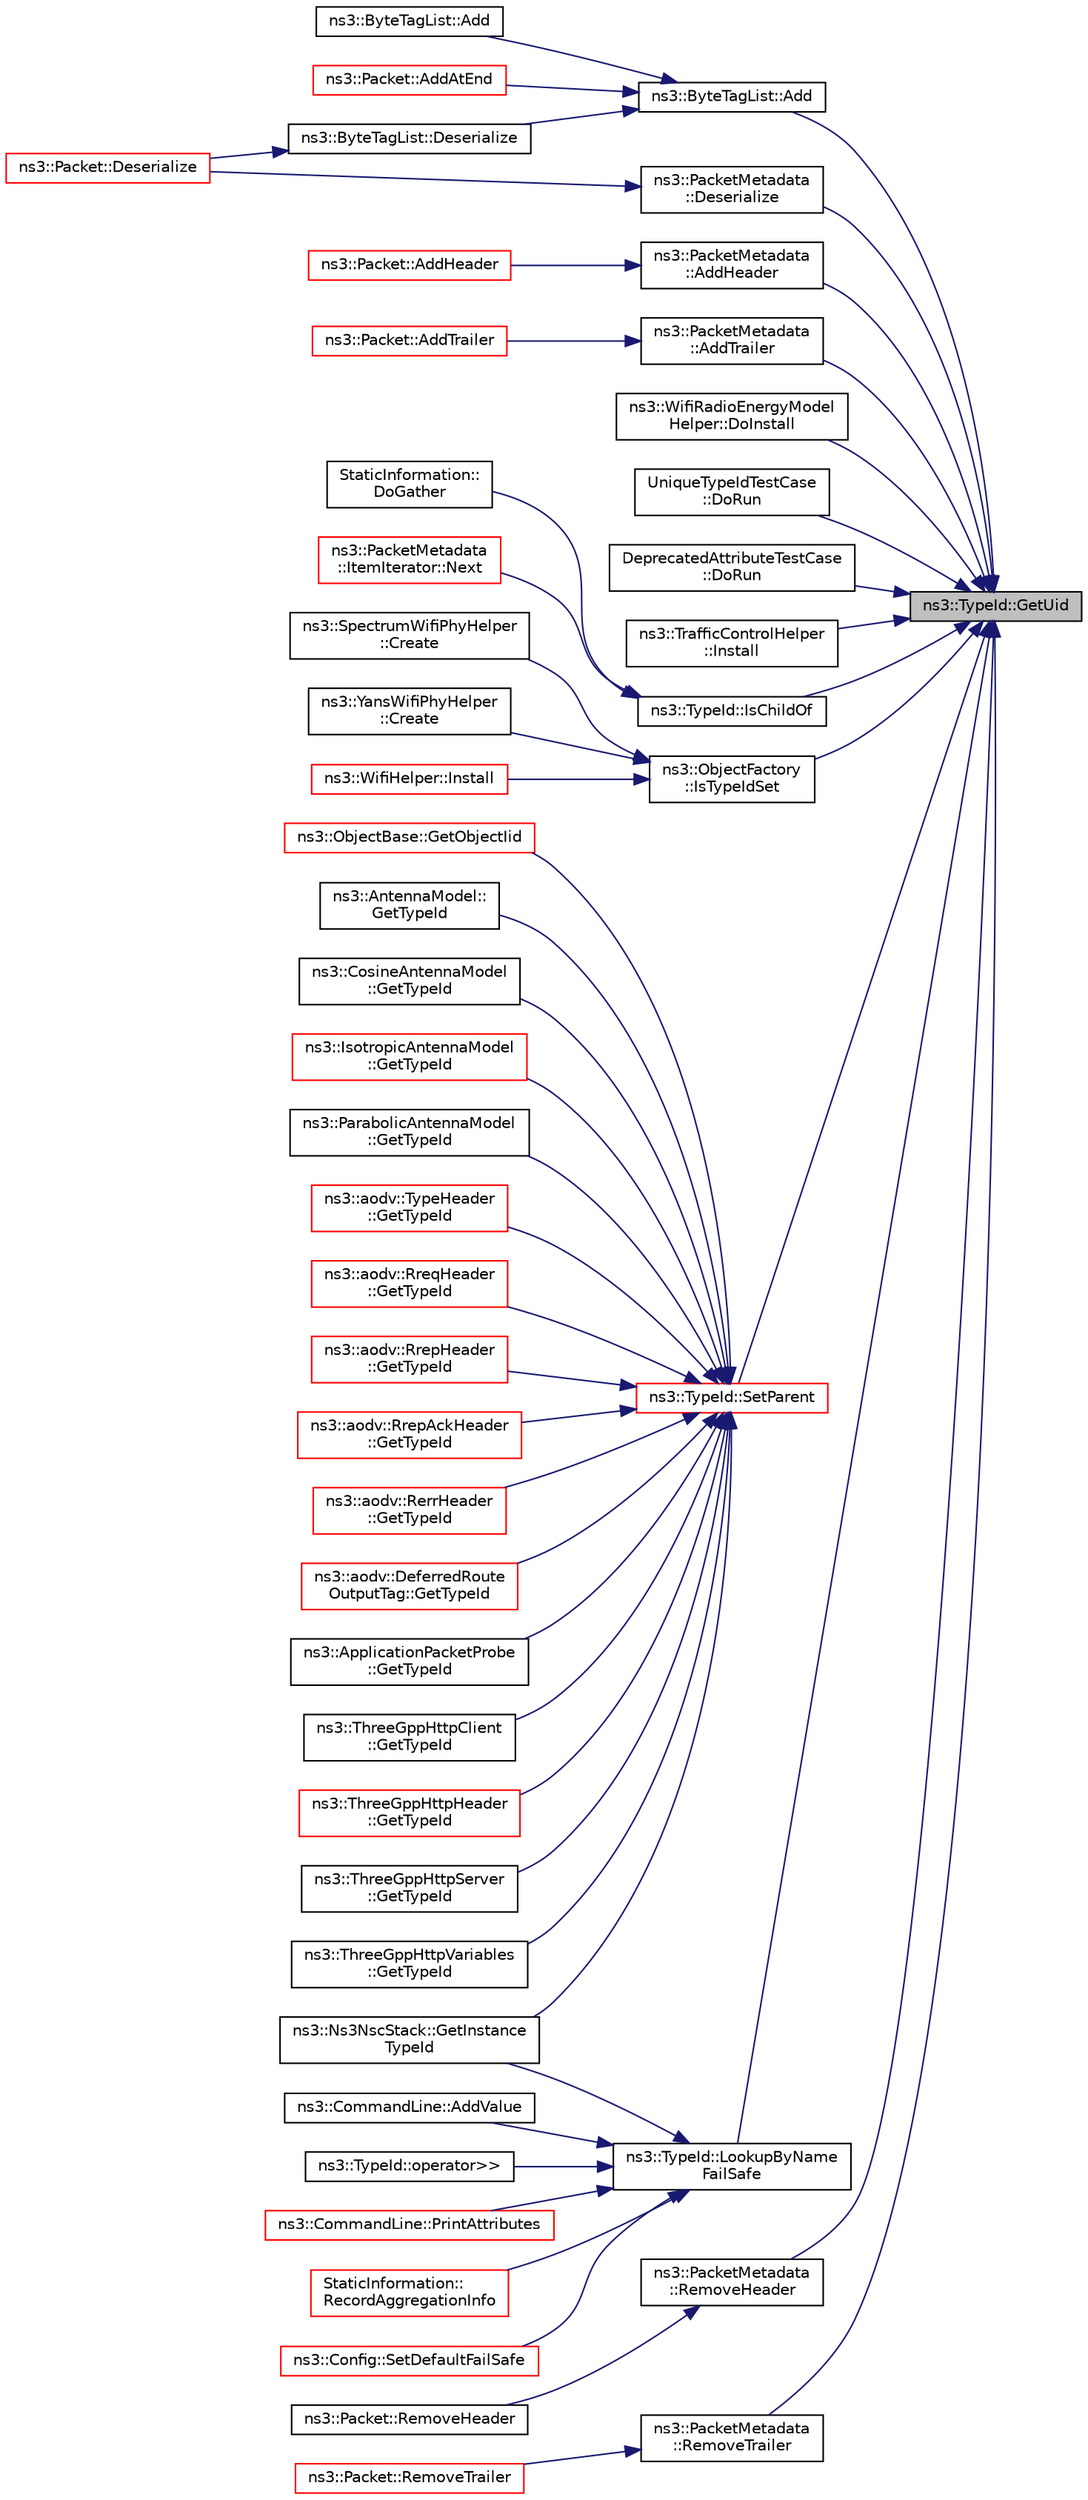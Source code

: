 digraph "ns3::TypeId::GetUid"
{
 // LATEX_PDF_SIZE
  edge [fontname="Helvetica",fontsize="10",labelfontname="Helvetica",labelfontsize="10"];
  node [fontname="Helvetica",fontsize="10",shape=record];
  rankdir="RL";
  Node1 [label="ns3::TypeId::GetUid",height=0.2,width=0.4,color="black", fillcolor="grey75", style="filled", fontcolor="black",tooltip="Get the internal id of this TypeId."];
  Node1 -> Node2 [dir="back",color="midnightblue",fontsize="10",style="solid",fontname="Helvetica"];
  Node2 [label="ns3::ByteTagList::Add",height=0.2,width=0.4,color="black", fillcolor="white", style="filled",URL="$classns3_1_1_byte_tag_list.html#ac970192e923afc561a304d17af4b8a52",tooltip=" "];
  Node2 -> Node3 [dir="back",color="midnightblue",fontsize="10",style="solid",fontname="Helvetica"];
  Node3 [label="ns3::ByteTagList::Add",height=0.2,width=0.4,color="black", fillcolor="white", style="filled",URL="$classns3_1_1_byte_tag_list.html#ae8852ea2777b455d7ec4f370c864d686",tooltip=" "];
  Node2 -> Node4 [dir="back",color="midnightblue",fontsize="10",style="solid",fontname="Helvetica"];
  Node4 [label="ns3::Packet::AddAtEnd",height=0.2,width=0.4,color="red", fillcolor="white", style="filled",URL="$classns3_1_1_packet.html#a14ec3d4250b425468764de58f5837b6b",tooltip="Concatenate the input packet at the end of the current packet."];
  Node2 -> Node121 [dir="back",color="midnightblue",fontsize="10",style="solid",fontname="Helvetica"];
  Node121 [label="ns3::ByteTagList::Deserialize",height=0.2,width=0.4,color="black", fillcolor="white", style="filled",URL="$classns3_1_1_byte_tag_list.html#a0c784d5101f1fc72eaca293a36b7e5d9",tooltip="Deserialize tag list from the provided buffer."];
  Node121 -> Node122 [dir="back",color="midnightblue",fontsize="10",style="solid",fontname="Helvetica"];
  Node122 [label="ns3::Packet::Deserialize",height=0.2,width=0.4,color="red", fillcolor="white", style="filled",URL="$classns3_1_1_packet.html#a196f5609e8b04efef405cab130612151",tooltip="Deserializes a packet."];
  Node1 -> Node124 [dir="back",color="midnightblue",fontsize="10",style="solid",fontname="Helvetica"];
  Node124 [label="ns3::PacketMetadata\l::AddHeader",height=0.2,width=0.4,color="black", fillcolor="white", style="filled",URL="$classns3_1_1_packet_metadata.html#abdce736c4c5f647242f0808c0d2f9249",tooltip="Add an header."];
  Node124 -> Node125 [dir="back",color="midnightblue",fontsize="10",style="solid",fontname="Helvetica"];
  Node125 [label="ns3::Packet::AddHeader",height=0.2,width=0.4,color="red", fillcolor="white", style="filled",URL="$classns3_1_1_packet.html#a465108c595a0bc592095cbcab1832ed8",tooltip="Add header to this packet."];
  Node1 -> Node702 [dir="back",color="midnightblue",fontsize="10",style="solid",fontname="Helvetica"];
  Node702 [label="ns3::PacketMetadata\l::AddTrailer",height=0.2,width=0.4,color="black", fillcolor="white", style="filled",URL="$classns3_1_1_packet_metadata.html#afd698b5f0ce0e9f498fff8a6915837c5",tooltip="Add a trailer."];
  Node702 -> Node703 [dir="back",color="midnightblue",fontsize="10",style="solid",fontname="Helvetica"];
  Node703 [label="ns3::Packet::AddTrailer",height=0.2,width=0.4,color="red", fillcolor="white", style="filled",URL="$classns3_1_1_packet.html#ae26b490c30ae5bc98be5181ec6e06db8",tooltip="Add trailer to this packet."];
  Node1 -> Node705 [dir="back",color="midnightblue",fontsize="10",style="solid",fontname="Helvetica"];
  Node705 [label="ns3::PacketMetadata\l::Deserialize",height=0.2,width=0.4,color="black", fillcolor="white", style="filled",URL="$classns3_1_1_packet_metadata.html#a88efb0a5ff0339b9430ded4e3452397d",tooltip="Deserialization from raw uint8_t*."];
  Node705 -> Node122 [dir="back",color="midnightblue",fontsize="10",style="solid",fontname="Helvetica"];
  Node1 -> Node706 [dir="back",color="midnightblue",fontsize="10",style="solid",fontname="Helvetica"];
  Node706 [label="ns3::WifiRadioEnergyModel\lHelper::DoInstall",height=0.2,width=0.4,color="black", fillcolor="white", style="filled",URL="$classns3_1_1_wifi_radio_energy_model_helper.html#ab3d00ebcc43b4caacd9ca8e2565b8421",tooltip=" "];
  Node1 -> Node707 [dir="back",color="midnightblue",fontsize="10",style="solid",fontname="Helvetica"];
  Node707 [label="UniqueTypeIdTestCase\l::DoRun",height=0.2,width=0.4,color="black", fillcolor="white", style="filled",URL="$class_unique_type_id_test_case.html#aaaf0de0c7f78d4143b4e205828cc9726",tooltip="Implementation to actually run this TestCase."];
  Node1 -> Node708 [dir="back",color="midnightblue",fontsize="10",style="solid",fontname="Helvetica"];
  Node708 [label="DeprecatedAttributeTestCase\l::DoRun",height=0.2,width=0.4,color="black", fillcolor="white", style="filled",URL="$class_deprecated_attribute_test_case.html#a082dd0381220ff75bd0ef8e7708869e4",tooltip="Implementation to actually run this TestCase."];
  Node1 -> Node709 [dir="back",color="midnightblue",fontsize="10",style="solid",fontname="Helvetica"];
  Node709 [label="ns3::TrafficControlHelper\l::Install",height=0.2,width=0.4,color="black", fillcolor="white", style="filled",URL="$classns3_1_1_traffic_control_helper.html#a49a5284afc08a97e343420a0d62a708c",tooltip=" "];
  Node1 -> Node710 [dir="back",color="midnightblue",fontsize="10",style="solid",fontname="Helvetica"];
  Node710 [label="ns3::TypeId::IsChildOf",height=0.2,width=0.4,color="black", fillcolor="white", style="filled",URL="$classns3_1_1_type_id.html#a02b9c60d4ffef50415801ba7fd32a408",tooltip="Check if this TypeId is a child of another."];
  Node710 -> Node711 [dir="back",color="midnightblue",fontsize="10",style="solid",fontname="Helvetica"];
  Node711 [label="StaticInformation::\lDoGather",height=0.2,width=0.4,color="black", fillcolor="white", style="filled",URL="$class_static_information.html#a069effffe5ecd58b6cc7eeb86d4eed0e",tooltip="Gather attribute, configuration path information for tid."];
  Node710 -> Node712 [dir="back",color="midnightblue",fontsize="10",style="solid",fontname="Helvetica"];
  Node712 [label="ns3::PacketMetadata\l::ItemIterator::Next",height=0.2,width=0.4,color="red", fillcolor="white", style="filled",URL="$classns3_1_1_packet_metadata_1_1_item_iterator.html#a3d59a1673dca4338f41d3c788ccd3e10",tooltip="Retrieve the next metadata item."];
  Node1 -> Node737 [dir="back",color="midnightblue",fontsize="10",style="solid",fontname="Helvetica"];
  Node737 [label="ns3::ObjectFactory\l::IsTypeIdSet",height=0.2,width=0.4,color="black", fillcolor="white", style="filled",URL="$classns3_1_1_object_factory.html#a675237b7ff72f6d09ba95f766a4f30bd",tooltip="Check if the ObjectFactory has been configured with a TypeId."];
  Node737 -> Node738 [dir="back",color="midnightblue",fontsize="10",style="solid",fontname="Helvetica"];
  Node738 [label="ns3::SpectrumWifiPhyHelper\l::Create",height=0.2,width=0.4,color="black", fillcolor="white", style="filled",URL="$classns3_1_1_spectrum_wifi_phy_helper.html#afa1dc80c04fa37baa2b3b9b696b82fb5",tooltip=" "];
  Node737 -> Node739 [dir="back",color="midnightblue",fontsize="10",style="solid",fontname="Helvetica"];
  Node739 [label="ns3::YansWifiPhyHelper\l::Create",height=0.2,width=0.4,color="black", fillcolor="white", style="filled",URL="$classns3_1_1_yans_wifi_phy_helper.html#ab71a35fdc2bc9783b72e547da292921e",tooltip=" "];
  Node737 -> Node740 [dir="back",color="midnightblue",fontsize="10",style="solid",fontname="Helvetica"];
  Node740 [label="ns3::WifiHelper::Install",height=0.2,width=0.4,color="red", fillcolor="white", style="filled",URL="$classns3_1_1_wifi_helper.html#acf88c2d3f0721a1023794fb60502a9d6",tooltip=" "];
  Node1 -> Node745 [dir="back",color="midnightblue",fontsize="10",style="solid",fontname="Helvetica"];
  Node745 [label="ns3::TypeId::LookupByName\lFailSafe",height=0.2,width=0.4,color="black", fillcolor="white", style="filled",URL="$classns3_1_1_type_id.html#acceab1f57bfe3c3af02130277d409f14",tooltip="Get a TypeId by name."];
  Node745 -> Node746 [dir="back",color="midnightblue",fontsize="10",style="solid",fontname="Helvetica"];
  Node746 [label="ns3::CommandLine::AddValue",height=0.2,width=0.4,color="black", fillcolor="white", style="filled",URL="$classns3_1_1_command_line.html#ad66977ccb2c042574cb1831b8c1ad18f",tooltip="Add a program argument as a shorthand for an Attribute."];
  Node745 -> Node747 [dir="back",color="midnightblue",fontsize="10",style="solid",fontname="Helvetica"];
  Node747 [label="ns3::Ns3NscStack::GetInstance\lTypeId",height=0.2,width=0.4,color="black", fillcolor="white", style="filled",URL="$classns3_1_1_ns3_nsc_stack.html#a30539dfb514195745465a3db164caf81",tooltip="Get the most derived TypeId for this Object."];
  Node745 -> Node748 [dir="back",color="midnightblue",fontsize="10",style="solid",fontname="Helvetica"];
  Node748 [label="ns3::TypeId::operator\>\>",height=0.2,width=0.4,color="black", fillcolor="white", style="filled",URL="$classns3_1_1_type_id.html#a27216ec2e66c9ba541a53fd4f2854cb7",tooltip="Input Streamer."];
  Node745 -> Node749 [dir="back",color="midnightblue",fontsize="10",style="solid",fontname="Helvetica"];
  Node749 [label="ns3::CommandLine::PrintAttributes",height=0.2,width=0.4,color="red", fillcolor="white", style="filled",URL="$classns3_1_1_command_line.html#acf37895d9990d95ccdba148ce3df5023",tooltip="Handler for --PrintAttributes: print the attributes for a given type."];
  Node745 -> Node753 [dir="back",color="midnightblue",fontsize="10",style="solid",fontname="Helvetica"];
  Node753 [label="StaticInformation::\lRecordAggregationInfo",height=0.2,width=0.4,color="red", fillcolor="white", style="filled",URL="$class_static_information.html#ad942a0f54b7729a0fcbfa12120d4a705",tooltip="Record the a -> b aggregation relation."];
  Node745 -> Node761 [dir="back",color="midnightblue",fontsize="10",style="solid",fontname="Helvetica"];
  Node761 [label="ns3::Config::SetDefaultFailSafe",height=0.2,width=0.4,color="red", fillcolor="white", style="filled",URL="$group__config.html#gaf35c9ecdf51c959f397e973f9335de54",tooltip=" "];
  Node1 -> Node883 [dir="back",color="midnightblue",fontsize="10",style="solid",fontname="Helvetica"];
  Node883 [label="ns3::PacketMetadata\l::RemoveHeader",height=0.2,width=0.4,color="black", fillcolor="white", style="filled",URL="$classns3_1_1_packet_metadata.html#afa8a589ec783d4998516d7f39f21242d",tooltip="Remove an header."];
  Node883 -> Node884 [dir="back",color="midnightblue",fontsize="10",style="solid",fontname="Helvetica"];
  Node884 [label="ns3::Packet::RemoveHeader",height=0.2,width=0.4,color="black", fillcolor="white", style="filled",URL="$classns3_1_1_packet.html#a575415d53459792269f7109ac8d92010",tooltip="Deserialize and remove the header from the internal buffer."];
  Node1 -> Node885 [dir="back",color="midnightblue",fontsize="10",style="solid",fontname="Helvetica"];
  Node885 [label="ns3::PacketMetadata\l::RemoveTrailer",height=0.2,width=0.4,color="black", fillcolor="white", style="filled",URL="$classns3_1_1_packet_metadata.html#a2eaa46d9f7c88a5aef121521b196753c",tooltip="Remove a trailer."];
  Node885 -> Node886 [dir="back",color="midnightblue",fontsize="10",style="solid",fontname="Helvetica"];
  Node886 [label="ns3::Packet::RemoveTrailer",height=0.2,width=0.4,color="red", fillcolor="white", style="filled",URL="$classns3_1_1_packet.html#a2155e042083e9a17ad3b33f9fecb4be4",tooltip="Remove a deserialized trailer from the internal buffer."];
  Node1 -> Node889 [dir="back",color="midnightblue",fontsize="10",style="solid",fontname="Helvetica"];
  Node889 [label="ns3::TypeId::SetParent",height=0.2,width=0.4,color="red", fillcolor="white", style="filled",URL="$classns3_1_1_type_id.html#abaaca67ab7d2471067e7c275df0f7309",tooltip="Set the parent TypeId."];
  Node889 -> Node747 [dir="back",color="midnightblue",fontsize="10",style="solid",fontname="Helvetica"];
  Node889 -> Node890 [dir="back",color="midnightblue",fontsize="10",style="solid",fontname="Helvetica"];
  Node890 [label="ns3::ObjectBase::GetObjectIid",height=0.2,width=0.4,color="red", fillcolor="white", style="filled",URL="$classns3_1_1_object_base.html#a4fcfd18844c60f163c5dce52456d111b",tooltip="Ensure the TypeId for ObjectBase gets fully configured to anchor the inheritance tree properly."];
  Node889 -> Node2917 [dir="back",color="midnightblue",fontsize="10",style="solid",fontname="Helvetica"];
  Node2917 [label="ns3::AntennaModel::\lGetTypeId",height=0.2,width=0.4,color="black", fillcolor="white", style="filled",URL="$classns3_1_1_antenna_model.html#abc7259cfbe01ca722dc843c95da66322",tooltip=" "];
  Node889 -> Node2918 [dir="back",color="midnightblue",fontsize="10",style="solid",fontname="Helvetica"];
  Node2918 [label="ns3::CosineAntennaModel\l::GetTypeId",height=0.2,width=0.4,color="black", fillcolor="white", style="filled",URL="$classns3_1_1_cosine_antenna_model.html#a9424e417e8a7e4ac55d1779f4d1d1a2f",tooltip=" "];
  Node889 -> Node2919 [dir="back",color="midnightblue",fontsize="10",style="solid",fontname="Helvetica"];
  Node2919 [label="ns3::IsotropicAntennaModel\l::GetTypeId",height=0.2,width=0.4,color="red", fillcolor="white", style="filled",URL="$classns3_1_1_isotropic_antenna_model.html#a028bb9c62be849c5c39e9948e8d2d782",tooltip=" "];
  Node889 -> Node2921 [dir="back",color="midnightblue",fontsize="10",style="solid",fontname="Helvetica"];
  Node2921 [label="ns3::ParabolicAntennaModel\l::GetTypeId",height=0.2,width=0.4,color="black", fillcolor="white", style="filled",URL="$classns3_1_1_parabolic_antenna_model.html#a0d934cb882753be1dcaf09303fda25db",tooltip=" "];
  Node889 -> Node2922 [dir="back",color="midnightblue",fontsize="10",style="solid",fontname="Helvetica"];
  Node2922 [label="ns3::aodv::TypeHeader\l::GetTypeId",height=0.2,width=0.4,color="red", fillcolor="white", style="filled",URL="$classns3_1_1aodv_1_1_type_header.html#ae51635a191a4d006a4d5fc9e080836e9",tooltip="Get the type ID."];
  Node889 -> Node2924 [dir="back",color="midnightblue",fontsize="10",style="solid",fontname="Helvetica"];
  Node2924 [label="ns3::aodv::RreqHeader\l::GetTypeId",height=0.2,width=0.4,color="red", fillcolor="white", style="filled",URL="$classns3_1_1aodv_1_1_rreq_header.html#a7e439fdc5e8d94f1d30e69be362e89d4",tooltip="Get the type ID."];
  Node889 -> Node2926 [dir="back",color="midnightblue",fontsize="10",style="solid",fontname="Helvetica"];
  Node2926 [label="ns3::aodv::RrepHeader\l::GetTypeId",height=0.2,width=0.4,color="red", fillcolor="white", style="filled",URL="$classns3_1_1aodv_1_1_rrep_header.html#a59f8b82f9e419441deaada01247cf59a",tooltip="Get the type ID."];
  Node889 -> Node2928 [dir="back",color="midnightblue",fontsize="10",style="solid",fontname="Helvetica"];
  Node2928 [label="ns3::aodv::RrepAckHeader\l::GetTypeId",height=0.2,width=0.4,color="red", fillcolor="white", style="filled",URL="$classns3_1_1aodv_1_1_rrep_ack_header.html#aa79131f5c5d50772ee95423d8373ac68",tooltip="Get the type ID."];
  Node889 -> Node2930 [dir="back",color="midnightblue",fontsize="10",style="solid",fontname="Helvetica"];
  Node2930 [label="ns3::aodv::RerrHeader\l::GetTypeId",height=0.2,width=0.4,color="red", fillcolor="white", style="filled",URL="$classns3_1_1aodv_1_1_rerr_header.html#a157ea3445eb80678db23a667e7a6bb6e",tooltip="Get the type ID."];
  Node889 -> Node2932 [dir="back",color="midnightblue",fontsize="10",style="solid",fontname="Helvetica"];
  Node2932 [label="ns3::aodv::DeferredRoute\lOutputTag::GetTypeId",height=0.2,width=0.4,color="red", fillcolor="white", style="filled",URL="$classns3_1_1aodv_1_1_deferred_route_output_tag.html#a3e24798c22ba3449fecb676cd51dce1c",tooltip="Get the type ID."];
  Node889 -> Node2934 [dir="back",color="midnightblue",fontsize="10",style="solid",fontname="Helvetica"];
  Node2934 [label="ns3::ApplicationPacketProbe\l::GetTypeId",height=0.2,width=0.4,color="black", fillcolor="white", style="filled",URL="$classns3_1_1_application_packet_probe.html#aeaab4ee7ff5a096c759241d18c052b43",tooltip="Get the type ID."];
  Node889 -> Node2935 [dir="back",color="midnightblue",fontsize="10",style="solid",fontname="Helvetica"];
  Node2935 [label="ns3::ThreeGppHttpClient\l::GetTypeId",height=0.2,width=0.4,color="black", fillcolor="white", style="filled",URL="$classns3_1_1_three_gpp_http_client.html#a751b0077c5fa1e6bbd1b7a1a3e59a1d4",tooltip="Returns the object TypeId."];
  Node889 -> Node2936 [dir="back",color="midnightblue",fontsize="10",style="solid",fontname="Helvetica"];
  Node2936 [label="ns3::ThreeGppHttpHeader\l::GetTypeId",height=0.2,width=0.4,color="red", fillcolor="white", style="filled",URL="$classns3_1_1_three_gpp_http_header.html#af3eb7e0c22592f1443d2c83c85039361",tooltip="Returns the object TypeId."];
  Node889 -> Node2938 [dir="back",color="midnightblue",fontsize="10",style="solid",fontname="Helvetica"];
  Node2938 [label="ns3::ThreeGppHttpServer\l::GetTypeId",height=0.2,width=0.4,color="black", fillcolor="white", style="filled",URL="$classns3_1_1_three_gpp_http_server.html#a8e748be179ab841c194c05dcb90f9575",tooltip="Returns the object TypeId."];
  Node889 -> Node2939 [dir="back",color="midnightblue",fontsize="10",style="solid",fontname="Helvetica"];
  Node2939 [label="ns3::ThreeGppHttpVariables\l::GetTypeId",height=0.2,width=0.4,color="black", fillcolor="white", style="filled",URL="$classns3_1_1_three_gpp_http_variables.html#a2380b83e08e24387feb3ad07c3ee89a4",tooltip="Returns the object TypeId."];
}
